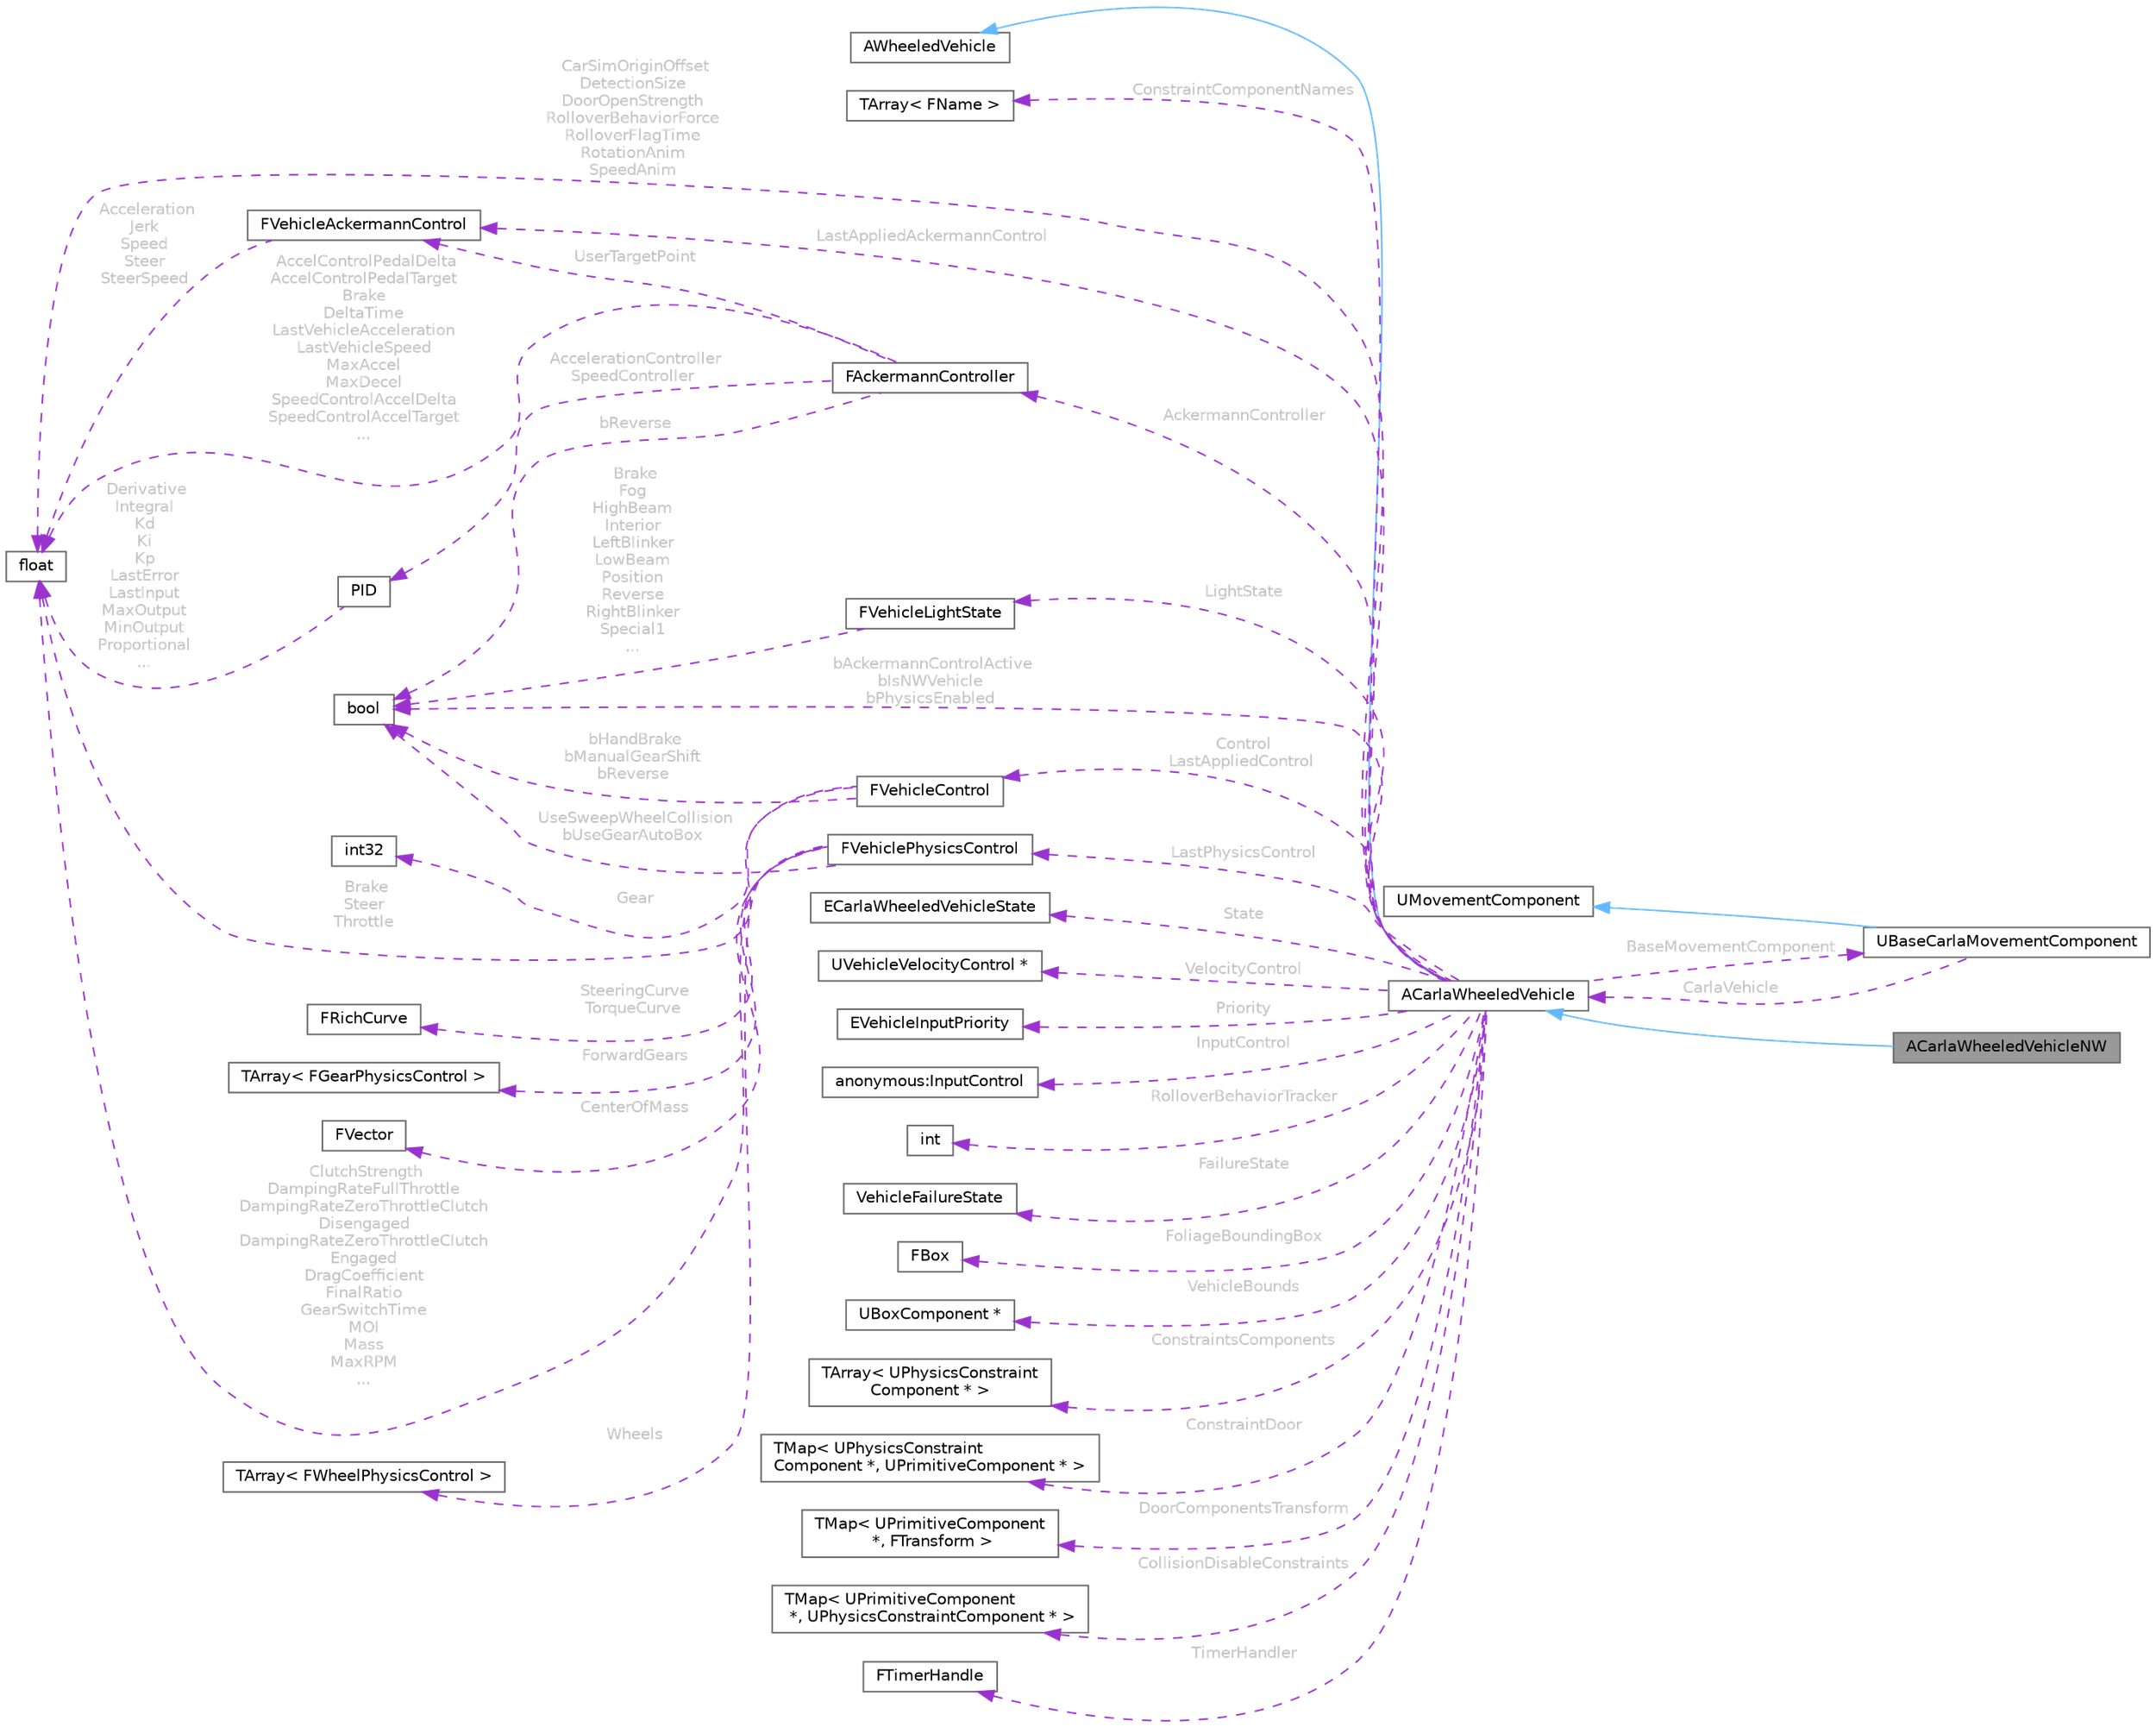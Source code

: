 digraph "ACarlaWheeledVehicleNW"
{
 // INTERACTIVE_SVG=YES
 // LATEX_PDF_SIZE
  bgcolor="transparent";
  edge [fontname=Helvetica,fontsize=10,labelfontname=Helvetica,labelfontsize=10];
  node [fontname=Helvetica,fontsize=10,shape=box,height=0.2,width=0.4];
  rankdir="LR";
  Node1 [id="Node000001",label="ACarlaWheeledVehicleNW",height=0.2,width=0.4,color="gray40", fillcolor="grey60", style="filled", fontcolor="black",tooltip="Base class for CARLA wheeled vehicles."];
  Node2 -> Node1 [id="edge1_Node000001_Node000002",dir="back",color="steelblue1",style="solid",tooltip=" "];
  Node2 [id="Node000002",label="ACarlaWheeledVehicle",height=0.2,width=0.4,color="gray40", fillcolor="white", style="filled",URL="$d5/d70/classACarlaWheeledVehicle.html",tooltip="Base class for CARLA wheeled vehicles."];
  Node3 -> Node2 [id="edge2_Node000002_Node000003",dir="back",color="steelblue1",style="solid",tooltip=" "];
  Node3 [id="Node000003",label="AWheeledVehicle",height=0.2,width=0.4,color="gray40", fillcolor="white", style="filled",URL="$d4/d23/classAWheeledVehicle.html",tooltip=" "];
  Node4 -> Node2 [id="edge3_Node000002_Node000004",dir="back",color="darkorchid3",style="dashed",tooltip=" ",label=" ConstraintComponentNames",fontcolor="grey" ];
  Node4 [id="Node000004",label="TArray\< FName \>",height=0.2,width=0.4,color="gray40", fillcolor="white", style="filled",tooltip=" "];
  Node5 -> Node2 [id="edge4_Node000002_Node000005",dir="back",color="darkorchid3",style="dashed",tooltip=" ",label=" CarSimOriginOffset\nDetectionSize\nDoorOpenStrength\nRolloverBehaviorForce\nRolloverFlagTime\nRotationAnim\nSpeedAnim",fontcolor="grey" ];
  Node5 [id="Node000005",label="float",height=0.2,width=0.4,color="gray40", fillcolor="white", style="filled",tooltip=" "];
  Node6 -> Node2 [id="edge5_Node000002_Node000006",dir="back",color="darkorchid3",style="dashed",tooltip=" ",label=" State",fontcolor="grey" ];
  Node6 [id="Node000006",label="ECarlaWheeledVehicleState",height=0.2,width=0.4,color="gray40", fillcolor="white", style="filled",tooltip=" "];
  Node7 -> Node2 [id="edge6_Node000002_Node000007",dir="back",color="darkorchid3",style="dashed",tooltip=" ",label=" VelocityControl",fontcolor="grey" ];
  Node7 [id="Node000007",label="UVehicleVelocityControl *",height=0.2,width=0.4,color="gray40", fillcolor="white", style="filled",tooltip=" "];
  Node8 -> Node2 [id="edge7_Node000002_Node000008",dir="back",color="darkorchid3",style="dashed",tooltip=" ",label=" Priority",fontcolor="grey" ];
  Node8 [id="Node000008",label="EVehicleInputPriority",height=0.2,width=0.4,color="gray40", fillcolor="white", style="filled",tooltip=" "];
  Node9 -> Node2 [id="edge8_Node000002_Node000009",dir="back",color="darkorchid3",style="dashed",tooltip=" ",label=" Control\nLastAppliedControl",fontcolor="grey" ];
  Node9 [id="Node000009",label="FVehicleControl",height=0.2,width=0.4,color="gray40", fillcolor="white", style="filled",URL="$d1/d4b/structFVehicleControl.html",tooltip=" "];
  Node5 -> Node9 [id="edge9_Node000009_Node000005",dir="back",color="darkorchid3",style="dashed",tooltip=" ",label=" Brake\nSteer\nThrottle",fontcolor="grey" ];
  Node10 -> Node9 [id="edge10_Node000009_Node000010",dir="back",color="darkorchid3",style="dashed",tooltip=" ",label=" bHandBrake\nbManualGearShift\nbReverse",fontcolor="grey" ];
  Node10 [id="Node000010",label="bool",height=0.2,width=0.4,color="gray40", fillcolor="white", style="filled",tooltip=" "];
  Node11 -> Node9 [id="edge11_Node000009_Node000011",dir="back",color="darkorchid3",style="dashed",tooltip=" ",label=" Gear",fontcolor="grey" ];
  Node11 [id="Node000011",label="int32",height=0.2,width=0.4,color="gray40", fillcolor="white", style="filled",tooltip=" "];
  Node12 -> Node2 [id="edge12_Node000002_Node000012",dir="back",color="darkorchid3",style="dashed",tooltip=" ",label=" LightState",fontcolor="grey" ];
  Node12 [id="Node000012",label="FVehicleLightState",height=0.2,width=0.4,color="gray40", fillcolor="white", style="filled",URL="$de/d9e/structFVehicleLightState.html",tooltip=" "];
  Node10 -> Node12 [id="edge13_Node000012_Node000010",dir="back",color="darkorchid3",style="dashed",tooltip=" ",label=" Brake\nFog\nHighBeam\nInterior\nLeftBlinker\nLowBeam\nPosition\nReverse\nRightBlinker\nSpecial1\n...",fontcolor="grey" ];
  Node13 -> Node2 [id="edge14_Node000002_Node000013",dir="back",color="darkorchid3",style="dashed",tooltip=" ",label=" InputControl",fontcolor="grey" ];
  Node13 [id="Node000013",label="anonymous:InputControl",height=0.2,width=0.4,color="gray40", fillcolor="white", style="filled",tooltip=" "];
  Node14 -> Node2 [id="edge15_Node000002_Node000014",dir="back",color="darkorchid3",style="dashed",tooltip=" ",label=" LastAppliedAckermannControl",fontcolor="grey" ];
  Node14 [id="Node000014",label="FVehicleAckermannControl",height=0.2,width=0.4,color="gray40", fillcolor="white", style="filled",URL="$d4/d02/structFVehicleAckermannControl.html",tooltip=" "];
  Node5 -> Node14 [id="edge16_Node000014_Node000005",dir="back",color="darkorchid3",style="dashed",tooltip=" ",label=" Acceleration\nJerk\nSpeed\nSteer\nSteerSpeed",fontcolor="grey" ];
  Node15 -> Node2 [id="edge17_Node000002_Node000015",dir="back",color="darkorchid3",style="dashed",tooltip=" ",label=" LastPhysicsControl",fontcolor="grey" ];
  Node15 [id="Node000015",label="FVehiclePhysicsControl",height=0.2,width=0.4,color="gray40", fillcolor="white", style="filled",URL="$d1/dbe/structFVehiclePhysicsControl.html",tooltip=" "];
  Node16 -> Node15 [id="edge18_Node000015_Node000016",dir="back",color="darkorchid3",style="dashed",tooltip=" ",label=" SteeringCurve\nTorqueCurve",fontcolor="grey" ];
  Node16 [id="Node000016",label="FRichCurve",height=0.2,width=0.4,color="gray40", fillcolor="white", style="filled",tooltip=" "];
  Node5 -> Node15 [id="edge19_Node000015_Node000005",dir="back",color="darkorchid3",style="dashed",tooltip=" ",label=" ClutchStrength\nDampingRateFullThrottle\nDampingRateZeroThrottleClutch\lDisengaged\nDampingRateZeroThrottleClutch\lEngaged\nDragCoefficient\nFinalRatio\nGearSwitchTime\nMOI\nMass\nMaxRPM\n...",fontcolor="grey" ];
  Node10 -> Node15 [id="edge20_Node000015_Node000010",dir="back",color="darkorchid3",style="dashed",tooltip=" ",label=" UseSweepWheelCollision\nbUseGearAutoBox",fontcolor="grey" ];
  Node17 -> Node15 [id="edge21_Node000015_Node000017",dir="back",color="darkorchid3",style="dashed",tooltip=" ",label=" ForwardGears",fontcolor="grey" ];
  Node17 [id="Node000017",label="TArray\< FGearPhysicsControl \>",height=0.2,width=0.4,color="gray40", fillcolor="white", style="filled",tooltip=" "];
  Node18 -> Node15 [id="edge22_Node000015_Node000018",dir="back",color="darkorchid3",style="dashed",tooltip=" ",label=" CenterOfMass",fontcolor="grey" ];
  Node18 [id="Node000018",label="FVector",height=0.2,width=0.4,color="gray40", fillcolor="white", style="filled",tooltip=" "];
  Node19 -> Node15 [id="edge23_Node000015_Node000019",dir="back",color="darkorchid3",style="dashed",tooltip=" ",label=" Wheels",fontcolor="grey" ];
  Node19 [id="Node000019",label="TArray\< FWheelPhysicsControl \>",height=0.2,width=0.4,color="gray40", fillcolor="white", style="filled",tooltip=" "];
  Node10 -> Node2 [id="edge24_Node000002_Node000010",dir="back",color="darkorchid3",style="dashed",tooltip=" ",label=" bAckermannControlActive\nbIsNWVehicle\nbPhysicsEnabled",fontcolor="grey" ];
  Node20 -> Node2 [id="edge25_Node000002_Node000020",dir="back",color="darkorchid3",style="dashed",tooltip=" ",label=" AckermannController",fontcolor="grey" ];
  Node20 [id="Node000020",label="FAckermannController",height=0.2,width=0.4,color="gray40", fillcolor="white", style="filled",URL="$d7/db5/classFAckermannController.html",tooltip=" "];
  Node21 -> Node20 [id="edge26_Node000020_Node000021",dir="back",color="darkorchid3",style="dashed",tooltip=" ",label=" AccelerationController\nSpeedController",fontcolor="grey" ];
  Node21 [id="Node000021",label="PID",height=0.2,width=0.4,color="gray40", fillcolor="white", style="filled",URL="$d8/da9/classPID.html",tooltip=" "];
  Node5 -> Node21 [id="edge27_Node000021_Node000005",dir="back",color="darkorchid3",style="dashed",tooltip=" ",label=" Derivative\nIntegral\nKd\nKi\nKp\nLastError\nLastInput\nMaxOutput\nMinOutput\nProportional\n...",fontcolor="grey" ];
  Node14 -> Node20 [id="edge28_Node000020_Node000014",dir="back",color="darkorchid3",style="dashed",tooltip=" ",label=" UserTargetPoint",fontcolor="grey" ];
  Node5 -> Node20 [id="edge29_Node000020_Node000005",dir="back",color="darkorchid3",style="dashed",tooltip=" ",label=" AccelControlPedalDelta\nAccelControlPedalTarget\nBrake\nDeltaTime\nLastVehicleAcceleration\nLastVehicleSpeed\nMaxAccel\nMaxDecel\nSpeedControlAccelDelta\nSpeedControlAccelTarget\n...",fontcolor="grey" ];
  Node10 -> Node20 [id="edge30_Node000020_Node000010",dir="back",color="darkorchid3",style="dashed",tooltip=" ",label=" bReverse",fontcolor="grey" ];
  Node22 -> Node2 [id="edge31_Node000002_Node000022",dir="back",color="darkorchid3",style="dashed",tooltip=" ",label=" RolloverBehaviorTracker",fontcolor="grey" ];
  Node22 [id="Node000022",label="int",height=0.2,width=0.4,color="gray40", fillcolor="white", style="filled",tooltip=" "];
  Node23 -> Node2 [id="edge32_Node000002_Node000023",dir="back",color="darkorchid3",style="dashed",tooltip=" ",label=" FailureState",fontcolor="grey" ];
  Node23 [id="Node000023",label="VehicleFailureState",height=0.2,width=0.4,color="gray40", fillcolor="white", style="filled",tooltip=" "];
  Node24 -> Node2 [id="edge33_Node000002_Node000024",dir="back",color="darkorchid3",style="dashed",tooltip=" ",label=" FoliageBoundingBox",fontcolor="grey" ];
  Node24 [id="Node000024",label="FBox",height=0.2,width=0.4,color="gray40", fillcolor="white", style="filled",tooltip=" "];
  Node25 -> Node2 [id="edge34_Node000002_Node000025",dir="back",color="darkorchid3",style="dashed",tooltip=" ",label=" VehicleBounds",fontcolor="grey" ];
  Node25 [id="Node000025",label="UBoxComponent *",height=0.2,width=0.4,color="gray40", fillcolor="white", style="filled",tooltip=" "];
  Node26 -> Node2 [id="edge35_Node000002_Node000026",dir="back",color="darkorchid3",style="dashed",tooltip=" ",label=" BaseMovementComponent",fontcolor="grey" ];
  Node26 [id="Node000026",label="UBaseCarlaMovementComponent",height=0.2,width=0.4,color="gray40", fillcolor="white", style="filled",URL="$d2/d48/classUBaseCarlaMovementComponent.html",tooltip=" "];
  Node27 -> Node26 [id="edge36_Node000026_Node000027",dir="back",color="steelblue1",style="solid",tooltip=" "];
  Node27 [id="Node000027",label="UMovementComponent",height=0.2,width=0.4,color="gray40", fillcolor="white", style="filled",URL="$d5/def/classUMovementComponent.html",tooltip=" "];
  Node2 -> Node26 [id="edge37_Node000026_Node000002",dir="back",color="darkorchid3",style="dashed",tooltip=" ",label=" CarlaVehicle",fontcolor="grey" ];
  Node28 -> Node2 [id="edge38_Node000002_Node000028",dir="back",color="darkorchid3",style="dashed",tooltip=" ",label=" ConstraintsComponents",fontcolor="grey" ];
  Node28 [id="Node000028",label="TArray\< UPhysicsConstraint\lComponent * \>",height=0.2,width=0.4,color="gray40", fillcolor="white", style="filled",tooltip=" "];
  Node29 -> Node2 [id="edge39_Node000002_Node000029",dir="back",color="darkorchid3",style="dashed",tooltip=" ",label=" ConstraintDoor",fontcolor="grey" ];
  Node29 [id="Node000029",label="TMap\< UPhysicsConstraint\lComponent *, UPrimitiveComponent * \>",height=0.2,width=0.4,color="gray40", fillcolor="white", style="filled",tooltip=" "];
  Node30 -> Node2 [id="edge40_Node000002_Node000030",dir="back",color="darkorchid3",style="dashed",tooltip=" ",label=" DoorComponentsTransform",fontcolor="grey" ];
  Node30 [id="Node000030",label="TMap\< UPrimitiveComponent\l *, FTransform \>",height=0.2,width=0.4,color="gray40", fillcolor="white", style="filled",tooltip=" "];
  Node31 -> Node2 [id="edge41_Node000002_Node000031",dir="back",color="darkorchid3",style="dashed",tooltip=" ",label=" CollisionDisableConstraints",fontcolor="grey" ];
  Node31 [id="Node000031",label="TMap\< UPrimitiveComponent\l *, UPhysicsConstraintComponent * \>",height=0.2,width=0.4,color="gray40", fillcolor="white", style="filled",tooltip=" "];
  Node32 -> Node2 [id="edge42_Node000002_Node000032",dir="back",color="darkorchid3",style="dashed",tooltip=" ",label=" TimerHandler",fontcolor="grey" ];
  Node32 [id="Node000032",label="FTimerHandle",height=0.2,width=0.4,color="gray40", fillcolor="white", style="filled",tooltip=" "];
}
